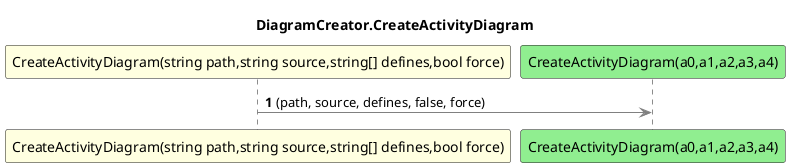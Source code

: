 @startuml DiagramCreator.CreateActivityDiagram
title DiagramCreator.CreateActivityDiagram
participant "CreateActivityDiagram(string path,string source,string[] defines,bool force)" as CreateActivityDiagram_p0_p1_p2_p3 #LightYellow
participant "CreateActivityDiagram(a0,a1,a2,a3,a4)" as CreateActivityDiagram_a0_a1_a2_a3_a4 #LightGreen
autonumber
CreateActivityDiagram_p0_p1_p2_p3 -[#grey]> CreateActivityDiagram_a0_a1_a2_a3_a4 : (path, source, defines, false, force)
@enduml
